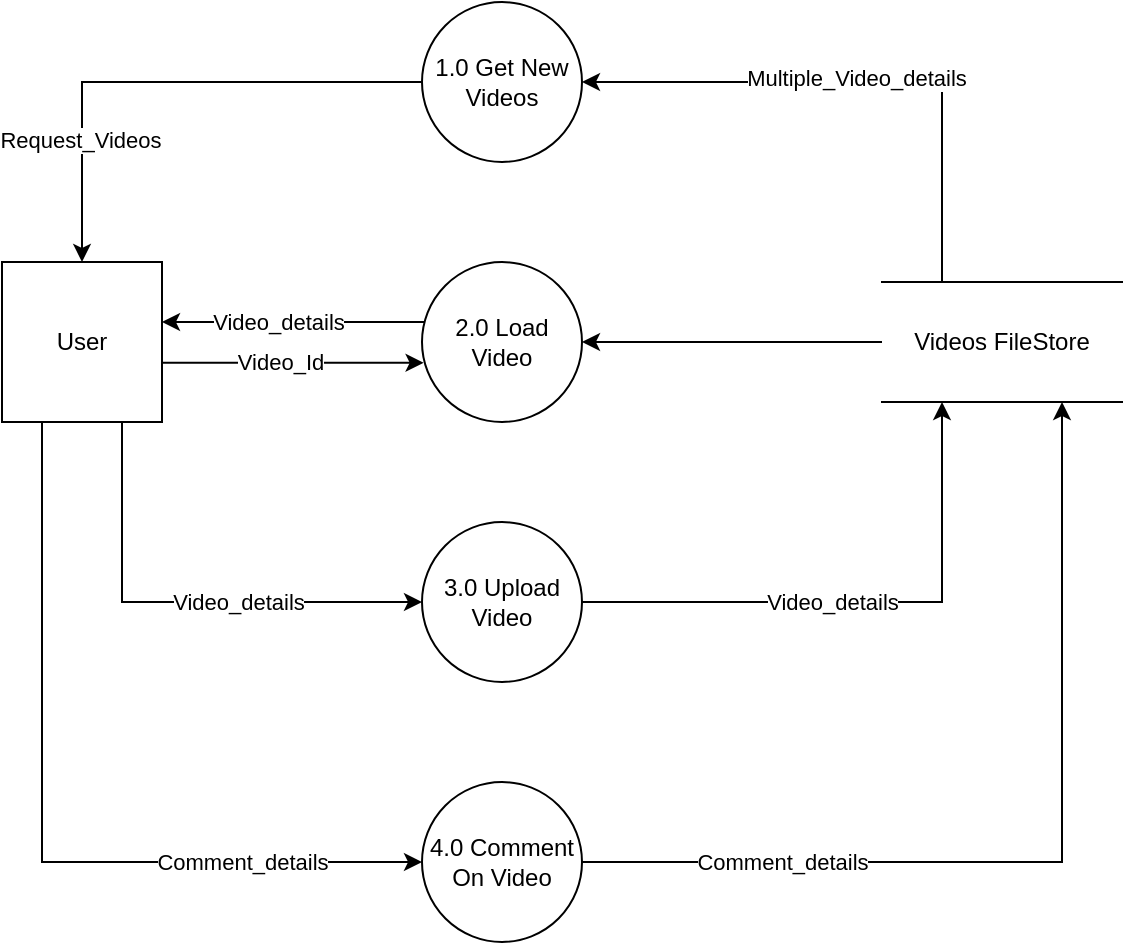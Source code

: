 <mxfile version="14.9.2" type="github"><diagram id="bqOXtNkxcVUDOs-IQgll" name="Page-1"><mxGraphModel dx="826" dy="440" grid="1" gridSize="10" guides="1" tooltips="1" connect="1" arrows="1" fold="1" page="1" pageScale="1" pageWidth="1169" pageHeight="827" math="0" shadow="0"><root><mxCell id="0"/><mxCell id="1" parent="0"/><mxCell id="_k6-mlKy4u5Zqu5qUGdg-39" style="edgeStyle=orthogonalEdgeStyle;rounded=0;orthogonalLoop=1;jettySize=auto;html=1;entryX=0.5;entryY=0;entryDx=0;entryDy=0;" edge="1" parent="1" source="_k6-mlKy4u5Zqu5qUGdg-10" target="_k6-mlKy4u5Zqu5qUGdg-12"><mxGeometry relative="1" as="geometry"/></mxCell><mxCell id="_k6-mlKy4u5Zqu5qUGdg-40" value="Request_Videos" style="edgeLabel;html=1;align=center;verticalAlign=middle;resizable=0;points=[];" vertex="1" connectable="0" parent="_k6-mlKy4u5Zqu5qUGdg-39"><mxGeometry x="0.532" y="-1" relative="1" as="geometry"><mxPoint as="offset"/></mxGeometry></mxCell><mxCell id="_k6-mlKy4u5Zqu5qUGdg-10" value="1.0 Get New Videos" style="ellipse;whiteSpace=wrap;html=1;" vertex="1" parent="1"><mxGeometry x="630" y="190" width="80" height="80" as="geometry"/></mxCell><mxCell id="_k6-mlKy4u5Zqu5qUGdg-22" style="edgeStyle=orthogonalEdgeStyle;rounded=0;orthogonalLoop=1;jettySize=auto;html=1;entryX=0;entryY=0.5;entryDx=0;entryDy=0;" edge="1" parent="1" source="_k6-mlKy4u5Zqu5qUGdg-12" target="_k6-mlKy4u5Zqu5qUGdg-19"><mxGeometry relative="1" as="geometry"><Array as="points"><mxPoint x="480" y="490"/></Array></mxGeometry></mxCell><mxCell id="_k6-mlKy4u5Zqu5qUGdg-36" value="Video_details" style="edgeLabel;html=1;align=center;verticalAlign=middle;resizable=0;points=[];" vertex="1" connectable="0" parent="_k6-mlKy4u5Zqu5qUGdg-22"><mxGeometry x="0.234" relative="1" as="geometry"><mxPoint as="offset"/></mxGeometry></mxCell><mxCell id="_k6-mlKy4u5Zqu5qUGdg-32" style="edgeStyle=orthogonalEdgeStyle;rounded=0;orthogonalLoop=1;jettySize=auto;html=1;entryX=0.01;entryY=0.63;entryDx=0;entryDy=0;entryPerimeter=0;" edge="1" parent="1" source="_k6-mlKy4u5Zqu5qUGdg-12" target="_k6-mlKy4u5Zqu5qUGdg-16"><mxGeometry relative="1" as="geometry"><Array as="points"><mxPoint x="565" y="370"/></Array></mxGeometry></mxCell><mxCell id="_k6-mlKy4u5Zqu5qUGdg-34" value="Video_Id" style="edgeLabel;html=1;align=center;verticalAlign=middle;resizable=0;points=[];" vertex="1" connectable="0" parent="_k6-mlKy4u5Zqu5qUGdg-32"><mxGeometry x="-0.095" y="1" relative="1" as="geometry"><mxPoint as="offset"/></mxGeometry></mxCell><mxCell id="_k6-mlKy4u5Zqu5qUGdg-42" style="edgeStyle=orthogonalEdgeStyle;rounded=0;orthogonalLoop=1;jettySize=auto;html=1;entryX=0;entryY=0.5;entryDx=0;entryDy=0;" edge="1" parent="1" source="_k6-mlKy4u5Zqu5qUGdg-12" target="_k6-mlKy4u5Zqu5qUGdg-41"><mxGeometry relative="1" as="geometry"><Array as="points"><mxPoint x="440" y="620"/></Array></mxGeometry></mxCell><mxCell id="_k6-mlKy4u5Zqu5qUGdg-43" value="Comment_details" style="edgeLabel;html=1;align=center;verticalAlign=middle;resizable=0;points=[];" vertex="1" connectable="0" parent="_k6-mlKy4u5Zqu5qUGdg-42"><mxGeometry x="-0.274" y="-1" relative="1" as="geometry"><mxPoint x="101" y="71" as="offset"/></mxGeometry></mxCell><mxCell id="_k6-mlKy4u5Zqu5qUGdg-12" value="User" style="whiteSpace=wrap;html=1;aspect=fixed;" vertex="1" parent="1"><mxGeometry x="420" y="320" width="80" height="80" as="geometry"/></mxCell><mxCell id="_k6-mlKy4u5Zqu5qUGdg-29" style="edgeStyle=orthogonalEdgeStyle;rounded=0;orthogonalLoop=1;jettySize=auto;html=1;entryX=1;entryY=0.5;entryDx=0;entryDy=0;" edge="1" parent="1" source="_k6-mlKy4u5Zqu5qUGdg-14" target="_k6-mlKy4u5Zqu5qUGdg-16"><mxGeometry relative="1" as="geometry"/></mxCell><mxCell id="_k6-mlKy4u5Zqu5qUGdg-30" style="edgeStyle=orthogonalEdgeStyle;rounded=0;orthogonalLoop=1;jettySize=auto;html=1;entryX=1;entryY=0.5;entryDx=0;entryDy=0;" edge="1" parent="1" source="_k6-mlKy4u5Zqu5qUGdg-14" target="_k6-mlKy4u5Zqu5qUGdg-10"><mxGeometry relative="1" as="geometry"><Array as="points"><mxPoint x="890" y="230"/></Array></mxGeometry></mxCell><mxCell id="_k6-mlKy4u5Zqu5qUGdg-38" value="Multiple_Video_details" style="edgeLabel;html=1;align=center;verticalAlign=middle;resizable=0;points=[];" vertex="1" connectable="0" parent="_k6-mlKy4u5Zqu5qUGdg-30"><mxGeometry x="0.026" y="-2" relative="1" as="geometry"><mxPoint as="offset"/></mxGeometry></mxCell><mxCell id="_k6-mlKy4u5Zqu5qUGdg-14" value="Videos FileStore" style="shape=partialRectangle;whiteSpace=wrap;html=1;left=0;right=0;fillColor=none;" vertex="1" parent="1"><mxGeometry x="860" y="330" width="120" height="60" as="geometry"/></mxCell><mxCell id="_k6-mlKy4u5Zqu5qUGdg-33" style="edgeStyle=orthogonalEdgeStyle;rounded=0;orthogonalLoop=1;jettySize=auto;html=1;" edge="1" parent="1" source="_k6-mlKy4u5Zqu5qUGdg-16"><mxGeometry relative="1" as="geometry"><mxPoint x="500" y="350" as="targetPoint"/><Array as="points"><mxPoint x="500" y="350"/></Array></mxGeometry></mxCell><mxCell id="_k6-mlKy4u5Zqu5qUGdg-35" value="Video_details" style="edgeLabel;html=1;align=center;verticalAlign=middle;resizable=0;points=[];" vertex="1" connectable="0" parent="_k6-mlKy4u5Zqu5qUGdg-33"><mxGeometry x="0.122" relative="1" as="geometry"><mxPoint as="offset"/></mxGeometry></mxCell><mxCell id="_k6-mlKy4u5Zqu5qUGdg-16" value="2.0 Load Video" style="ellipse;whiteSpace=wrap;html=1;aspect=fixed;" vertex="1" parent="1"><mxGeometry x="630" y="320" width="80" height="80" as="geometry"/></mxCell><mxCell id="_k6-mlKy4u5Zqu5qUGdg-27" style="edgeStyle=orthogonalEdgeStyle;rounded=0;orthogonalLoop=1;jettySize=auto;html=1;entryX=0.25;entryY=1;entryDx=0;entryDy=0;" edge="1" parent="1" source="_k6-mlKy4u5Zqu5qUGdg-19" target="_k6-mlKy4u5Zqu5qUGdg-14"><mxGeometry relative="1" as="geometry"><mxPoint x="890" y="410" as="targetPoint"/><Array as="points"><mxPoint x="890" y="490"/></Array></mxGeometry></mxCell><mxCell id="_k6-mlKy4u5Zqu5qUGdg-37" value="Video_details" style="edgeLabel;html=1;align=center;verticalAlign=middle;resizable=0;points=[];" vertex="1" connectable="0" parent="_k6-mlKy4u5Zqu5qUGdg-27"><mxGeometry x="-0.109" relative="1" as="geometry"><mxPoint as="offset"/></mxGeometry></mxCell><mxCell id="_k6-mlKy4u5Zqu5qUGdg-19" value="3.0 Upload Video" style="ellipse;whiteSpace=wrap;html=1;aspect=fixed;" vertex="1" parent="1"><mxGeometry x="630" y="450" width="80" height="80" as="geometry"/></mxCell><mxCell id="_k6-mlKy4u5Zqu5qUGdg-44" style="edgeStyle=orthogonalEdgeStyle;rounded=0;orthogonalLoop=1;jettySize=auto;html=1;entryX=0.75;entryY=1;entryDx=0;entryDy=0;" edge="1" parent="1" source="_k6-mlKy4u5Zqu5qUGdg-41" target="_k6-mlKy4u5Zqu5qUGdg-14"><mxGeometry relative="1" as="geometry"/></mxCell><mxCell id="_k6-mlKy4u5Zqu5qUGdg-45" value="Comment_details" style="edgeLabel;html=1;align=center;verticalAlign=middle;resizable=0;points=[];" vertex="1" connectable="0" parent="_k6-mlKy4u5Zqu5qUGdg-44"><mxGeometry x="-0.575" relative="1" as="geometry"><mxPoint as="offset"/></mxGeometry></mxCell><mxCell id="_k6-mlKy4u5Zqu5qUGdg-41" value="4.0 Comment&lt;br&gt;On Video" style="ellipse;whiteSpace=wrap;html=1;aspect=fixed;" vertex="1" parent="1"><mxGeometry x="630" y="580" width="80" height="80" as="geometry"/></mxCell></root></mxGraphModel></diagram></mxfile>